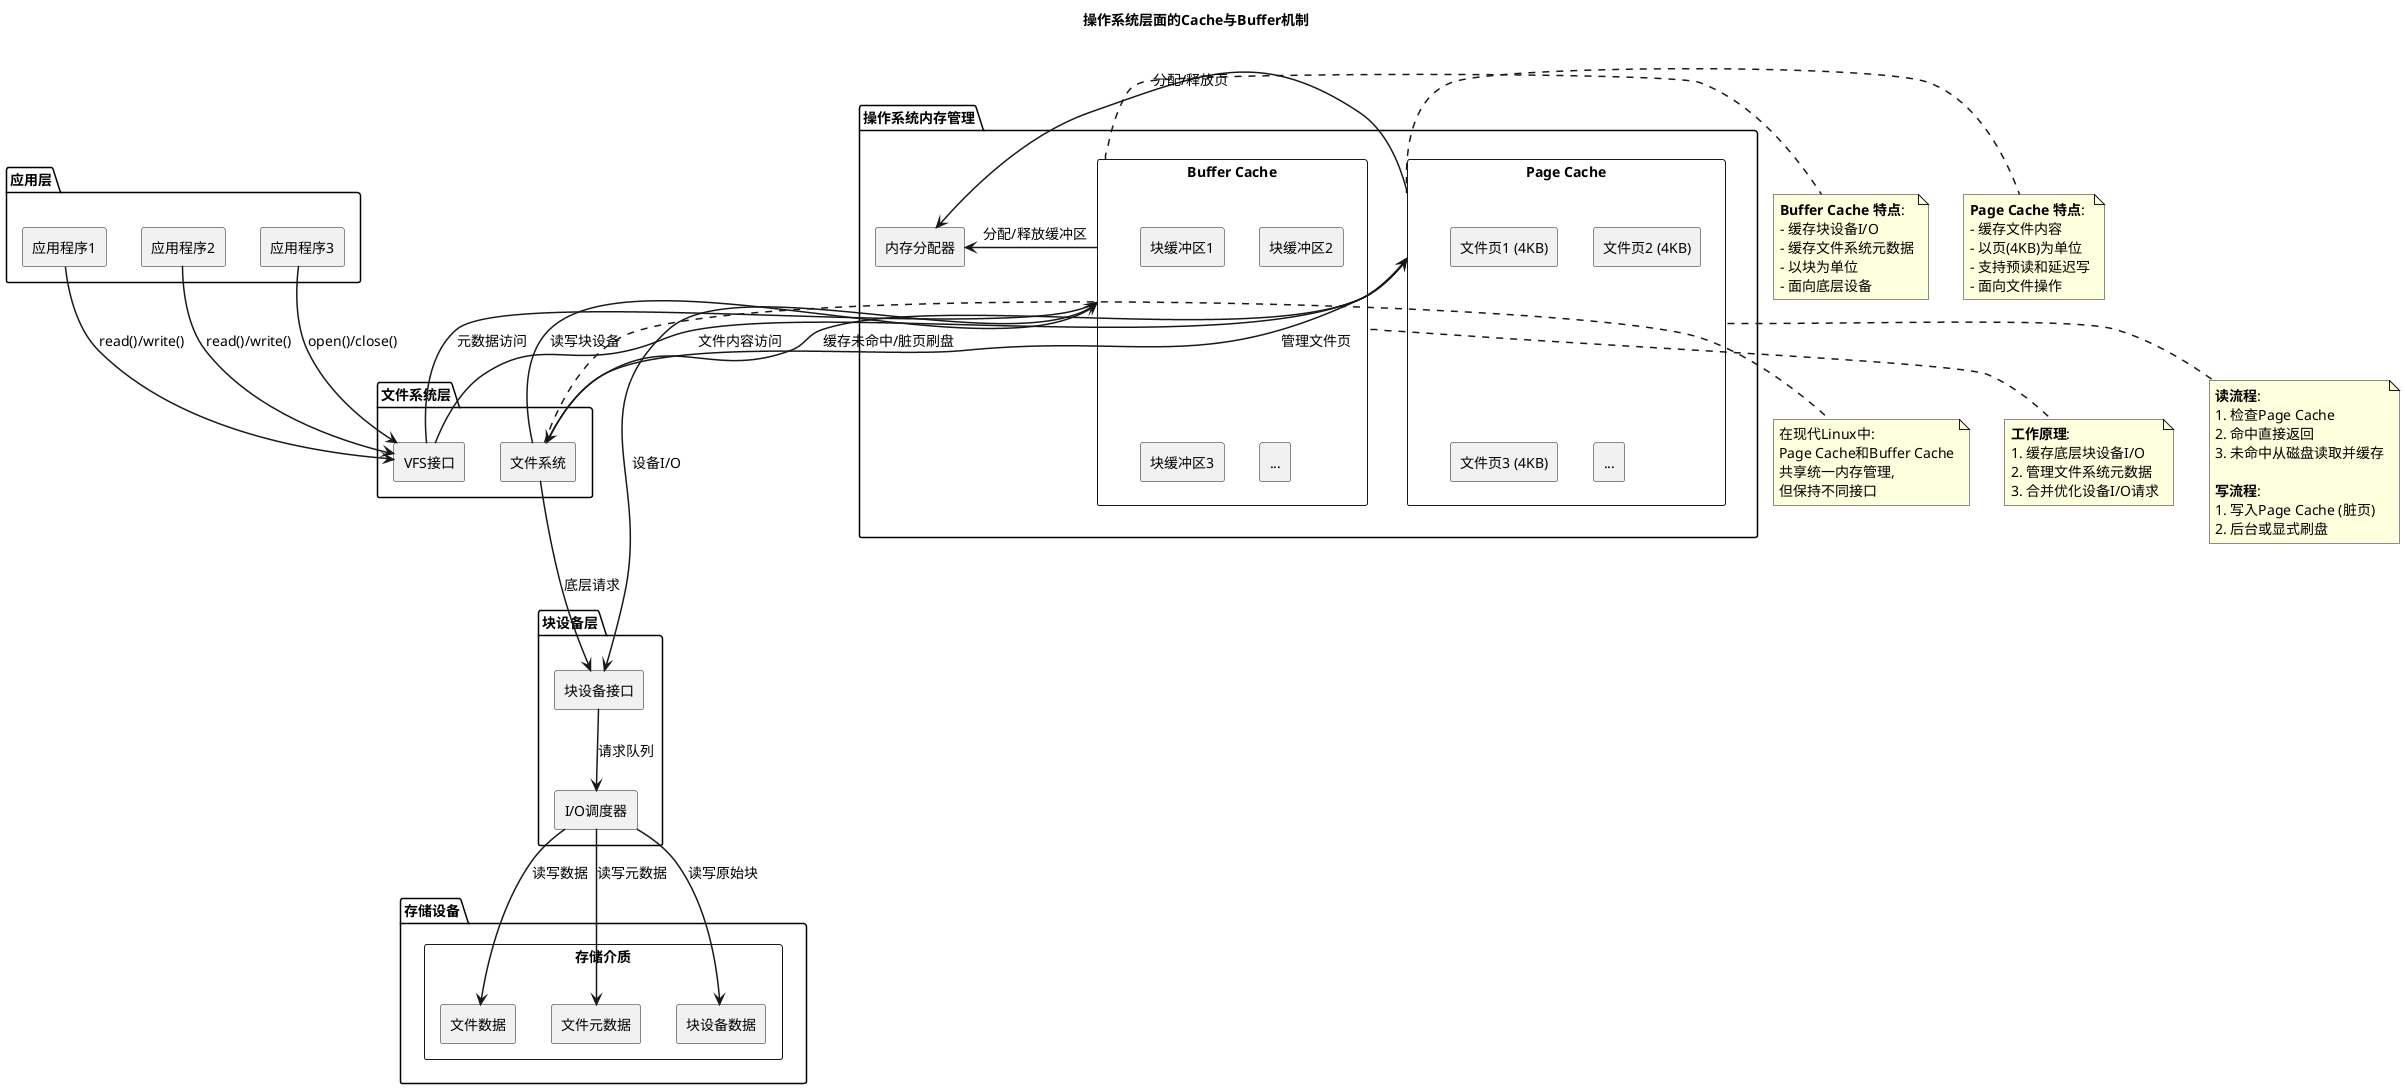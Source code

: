 @startuml os_cache_buffer

!define RECTANGLE stereotype=rectangle

skinparam DefaultFontSize 14
skinparam DefaultFontName Arial
skinparam ArrowThickness 1.5
skinparam ComponentStyle rectangle

title 操作系统层面的Cache与Buffer机制

package "应用层" {
  [应用程序1] as App1
  [应用程序2] as App2
  [应用程序3] as App3
}

package "操作系统内存管理" {
  rectangle "Page Cache" as PageCache {
    rectangle "文件页1 (4KB)" as Page1
    rectangle "文件页2 (4KB)" as Page2
    rectangle "文件页3 (4KB)" as Page3
    rectangle "..." as PageMore
  }
  
  rectangle "Buffer Cache" as BufferCache {
    rectangle "块缓冲区1" as Buffer1
    rectangle "块缓冲区2" as Buffer2
    rectangle "块缓冲区3" as Buffer3
    rectangle "..." as BufferMore
  }

  rectangle "内存分配器" as MemAlloc
}

package "文件系统层" {
  [文件系统] as FS
  [VFS接口] as VFS
}

package "块设备层" {
  [块设备接口] as BlockDev
  [I/O调度器] as IOSched
}

package "存储设备" {
  rectangle "存储介质" {
    rectangle "文件数据" as FileData
    rectangle "文件元数据" as FileMeta
    rectangle "块设备数据" as BlockData
  }
}

' 连接关系
App1 -down-> VFS : "read()/write()"
App2 -down-> VFS : "read()/write()"
App3 -down-> VFS : "open()/close()"

VFS -down-> PageCache : "文件内容访问"
VFS -down-> BufferCache : "元数据访问"
FS -up-> BufferCache : "读写块设备"
FS -up-> PageCache : "管理文件页"

PageCache -down-> FS : "缓存未命中/脏页刷盘"
PageCache -right-> MemAlloc : "分配/释放页"
BufferCache -right-> MemAlloc : "分配/释放缓冲区"
BufferCache -down-> BlockDev : "设备I/O"

FS -down-> BlockDev : "底层请求"
BlockDev -down-> IOSched : "请求队列"
IOSched -down-> FileData : "读写数据"
IOSched -down-> FileMeta : "读写元数据"
IOSched -down-> BlockData : "读写原始块"

' 注释说明
note right of PageCache
  **Page Cache 特点**:
  - 缓存文件内容
  - 以页(4KB)为单位
  - 支持预读和延迟写
  - 面向文件操作
end note

note right of BufferCache
  **Buffer Cache 特点**:
  - 缓存块设备I/O
  - 缓存文件系统元数据
  - 以块为单位
  - 面向底层设备
end note

note right of FS
  在现代Linux中:
  Page Cache和Buffer Cache
  共享统一内存管理,
  但保持不同接口
end note

' 流程说明
note bottom of PageCache
  **读流程**: 
  1. 检查Page Cache
  2. 命中直接返回
  3. 未命中从磁盘读取并缓存
  
  **写流程**:
  1. 写入Page Cache (脏页)
  2. 后台或显式刷盘
end note

note bottom of BufferCache
  **工作原理**:
  1. 缓存底层块设备I/O
  2. 管理文件系统元数据
  3. 合并优化设备I/O请求
end note

@enduml 